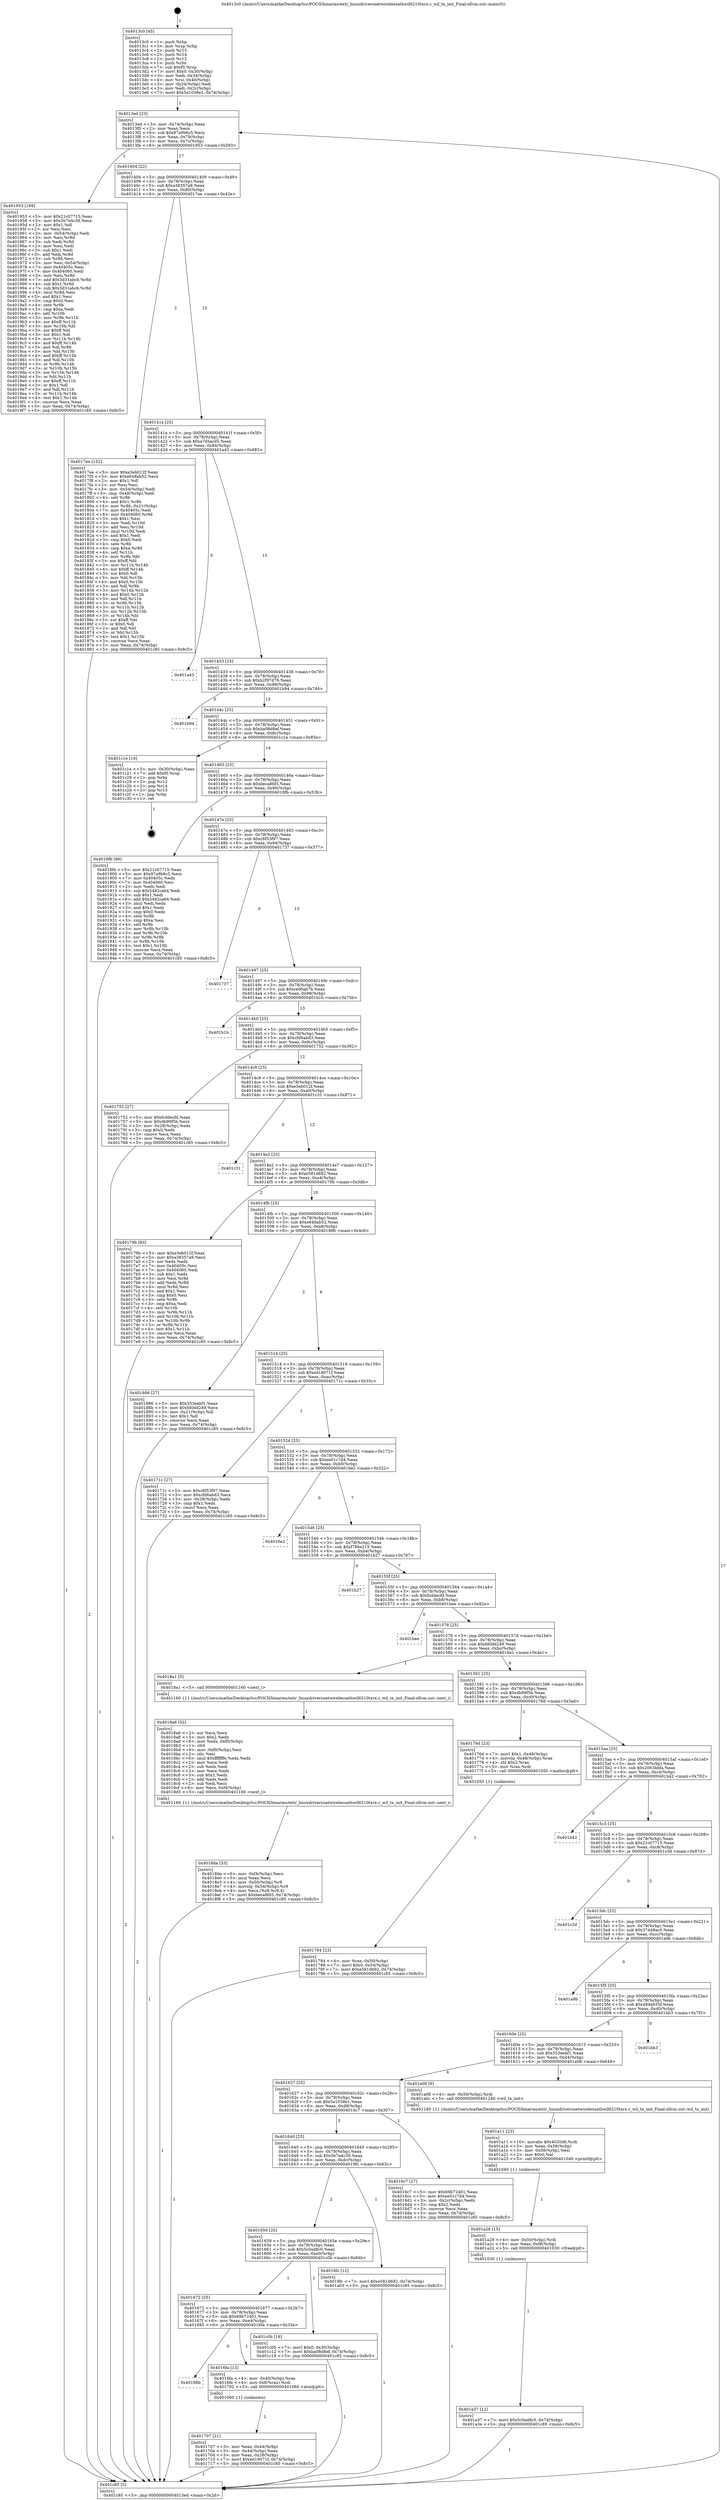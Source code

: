 digraph "0x4013c0" {
  label = "0x4013c0 (/mnt/c/Users/mathe/Desktop/tcc/POCII/binaries/extr_linuxdriversnetwirelessathwil6210txrx.c_wil_tx_init_Final-ollvm.out::main(0))"
  labelloc = "t"
  node[shape=record]

  Entry [label="",width=0.3,height=0.3,shape=circle,fillcolor=black,style=filled]
  "0x4013ed" [label="{
     0x4013ed [23]\l
     | [instrs]\l
     &nbsp;&nbsp;0x4013ed \<+3\>: mov -0x74(%rbp),%eax\l
     &nbsp;&nbsp;0x4013f0 \<+2\>: mov %eax,%ecx\l
     &nbsp;&nbsp;0x4013f2 \<+6\>: sub $0x97a9b6c5,%ecx\l
     &nbsp;&nbsp;0x4013f8 \<+3\>: mov %eax,-0x78(%rbp)\l
     &nbsp;&nbsp;0x4013fb \<+3\>: mov %ecx,-0x7c(%rbp)\l
     &nbsp;&nbsp;0x4013fe \<+6\>: je 0000000000401953 \<main+0x593\>\l
  }"]
  "0x401953" [label="{
     0x401953 [169]\l
     | [instrs]\l
     &nbsp;&nbsp;0x401953 \<+5\>: mov $0x21c07715,%eax\l
     &nbsp;&nbsp;0x401958 \<+5\>: mov $0x5b7e4c39,%ecx\l
     &nbsp;&nbsp;0x40195d \<+2\>: mov $0x1,%dl\l
     &nbsp;&nbsp;0x40195f \<+2\>: xor %esi,%esi\l
     &nbsp;&nbsp;0x401961 \<+3\>: mov -0x54(%rbp),%edi\l
     &nbsp;&nbsp;0x401964 \<+3\>: mov %esi,%r8d\l
     &nbsp;&nbsp;0x401967 \<+3\>: sub %edi,%r8d\l
     &nbsp;&nbsp;0x40196a \<+2\>: mov %esi,%edi\l
     &nbsp;&nbsp;0x40196c \<+3\>: sub $0x1,%edi\l
     &nbsp;&nbsp;0x40196f \<+3\>: add %edi,%r8d\l
     &nbsp;&nbsp;0x401972 \<+3\>: sub %r8d,%esi\l
     &nbsp;&nbsp;0x401975 \<+3\>: mov %esi,-0x54(%rbp)\l
     &nbsp;&nbsp;0x401978 \<+7\>: mov 0x40405c,%esi\l
     &nbsp;&nbsp;0x40197f \<+7\>: mov 0x404060,%edi\l
     &nbsp;&nbsp;0x401986 \<+3\>: mov %esi,%r8d\l
     &nbsp;&nbsp;0x401989 \<+7\>: add $0x3d31abcb,%r8d\l
     &nbsp;&nbsp;0x401990 \<+4\>: sub $0x1,%r8d\l
     &nbsp;&nbsp;0x401994 \<+7\>: sub $0x3d31abcb,%r8d\l
     &nbsp;&nbsp;0x40199b \<+4\>: imul %r8d,%esi\l
     &nbsp;&nbsp;0x40199f \<+3\>: and $0x1,%esi\l
     &nbsp;&nbsp;0x4019a2 \<+3\>: cmp $0x0,%esi\l
     &nbsp;&nbsp;0x4019a5 \<+4\>: sete %r9b\l
     &nbsp;&nbsp;0x4019a9 \<+3\>: cmp $0xa,%edi\l
     &nbsp;&nbsp;0x4019ac \<+4\>: setl %r10b\l
     &nbsp;&nbsp;0x4019b0 \<+3\>: mov %r9b,%r11b\l
     &nbsp;&nbsp;0x4019b3 \<+4\>: xor $0xff,%r11b\l
     &nbsp;&nbsp;0x4019b7 \<+3\>: mov %r10b,%bl\l
     &nbsp;&nbsp;0x4019ba \<+3\>: xor $0xff,%bl\l
     &nbsp;&nbsp;0x4019bd \<+3\>: xor $0x1,%dl\l
     &nbsp;&nbsp;0x4019c0 \<+3\>: mov %r11b,%r14b\l
     &nbsp;&nbsp;0x4019c3 \<+4\>: and $0xff,%r14b\l
     &nbsp;&nbsp;0x4019c7 \<+3\>: and %dl,%r9b\l
     &nbsp;&nbsp;0x4019ca \<+3\>: mov %bl,%r15b\l
     &nbsp;&nbsp;0x4019cd \<+4\>: and $0xff,%r15b\l
     &nbsp;&nbsp;0x4019d1 \<+3\>: and %dl,%r10b\l
     &nbsp;&nbsp;0x4019d4 \<+3\>: or %r9b,%r14b\l
     &nbsp;&nbsp;0x4019d7 \<+3\>: or %r10b,%r15b\l
     &nbsp;&nbsp;0x4019da \<+3\>: xor %r15b,%r14b\l
     &nbsp;&nbsp;0x4019dd \<+3\>: or %bl,%r11b\l
     &nbsp;&nbsp;0x4019e0 \<+4\>: xor $0xff,%r11b\l
     &nbsp;&nbsp;0x4019e4 \<+3\>: or $0x1,%dl\l
     &nbsp;&nbsp;0x4019e7 \<+3\>: and %dl,%r11b\l
     &nbsp;&nbsp;0x4019ea \<+3\>: or %r11b,%r14b\l
     &nbsp;&nbsp;0x4019ed \<+4\>: test $0x1,%r14b\l
     &nbsp;&nbsp;0x4019f1 \<+3\>: cmovne %ecx,%eax\l
     &nbsp;&nbsp;0x4019f4 \<+3\>: mov %eax,-0x74(%rbp)\l
     &nbsp;&nbsp;0x4019f7 \<+5\>: jmp 0000000000401c85 \<main+0x8c5\>\l
  }"]
  "0x401404" [label="{
     0x401404 [22]\l
     | [instrs]\l
     &nbsp;&nbsp;0x401404 \<+5\>: jmp 0000000000401409 \<main+0x49\>\l
     &nbsp;&nbsp;0x401409 \<+3\>: mov -0x78(%rbp),%eax\l
     &nbsp;&nbsp;0x40140c \<+5\>: sub $0xa38357a9,%eax\l
     &nbsp;&nbsp;0x401411 \<+3\>: mov %eax,-0x80(%rbp)\l
     &nbsp;&nbsp;0x401414 \<+6\>: je 00000000004017ee \<main+0x42e\>\l
  }"]
  Exit [label="",width=0.3,height=0.3,shape=circle,fillcolor=black,style=filled,peripheries=2]
  "0x4017ee" [label="{
     0x4017ee [152]\l
     | [instrs]\l
     &nbsp;&nbsp;0x4017ee \<+5\>: mov $0xe3eb012f,%eax\l
     &nbsp;&nbsp;0x4017f3 \<+5\>: mov $0xe648ab52,%ecx\l
     &nbsp;&nbsp;0x4017f8 \<+2\>: mov $0x1,%dl\l
     &nbsp;&nbsp;0x4017fa \<+2\>: xor %esi,%esi\l
     &nbsp;&nbsp;0x4017fc \<+3\>: mov -0x54(%rbp),%edi\l
     &nbsp;&nbsp;0x4017ff \<+3\>: cmp -0x48(%rbp),%edi\l
     &nbsp;&nbsp;0x401802 \<+4\>: setl %r8b\l
     &nbsp;&nbsp;0x401806 \<+4\>: and $0x1,%r8b\l
     &nbsp;&nbsp;0x40180a \<+4\>: mov %r8b,-0x21(%rbp)\l
     &nbsp;&nbsp;0x40180e \<+7\>: mov 0x40405c,%edi\l
     &nbsp;&nbsp;0x401815 \<+8\>: mov 0x404060,%r9d\l
     &nbsp;&nbsp;0x40181d \<+3\>: sub $0x1,%esi\l
     &nbsp;&nbsp;0x401820 \<+3\>: mov %edi,%r10d\l
     &nbsp;&nbsp;0x401823 \<+3\>: add %esi,%r10d\l
     &nbsp;&nbsp;0x401826 \<+4\>: imul %r10d,%edi\l
     &nbsp;&nbsp;0x40182a \<+3\>: and $0x1,%edi\l
     &nbsp;&nbsp;0x40182d \<+3\>: cmp $0x0,%edi\l
     &nbsp;&nbsp;0x401830 \<+4\>: sete %r8b\l
     &nbsp;&nbsp;0x401834 \<+4\>: cmp $0xa,%r9d\l
     &nbsp;&nbsp;0x401838 \<+4\>: setl %r11b\l
     &nbsp;&nbsp;0x40183c \<+3\>: mov %r8b,%bl\l
     &nbsp;&nbsp;0x40183f \<+3\>: xor $0xff,%bl\l
     &nbsp;&nbsp;0x401842 \<+3\>: mov %r11b,%r14b\l
     &nbsp;&nbsp;0x401845 \<+4\>: xor $0xff,%r14b\l
     &nbsp;&nbsp;0x401849 \<+3\>: xor $0x0,%dl\l
     &nbsp;&nbsp;0x40184c \<+3\>: mov %bl,%r15b\l
     &nbsp;&nbsp;0x40184f \<+4\>: and $0x0,%r15b\l
     &nbsp;&nbsp;0x401853 \<+3\>: and %dl,%r8b\l
     &nbsp;&nbsp;0x401856 \<+3\>: mov %r14b,%r12b\l
     &nbsp;&nbsp;0x401859 \<+4\>: and $0x0,%r12b\l
     &nbsp;&nbsp;0x40185d \<+3\>: and %dl,%r11b\l
     &nbsp;&nbsp;0x401860 \<+3\>: or %r8b,%r15b\l
     &nbsp;&nbsp;0x401863 \<+3\>: or %r11b,%r12b\l
     &nbsp;&nbsp;0x401866 \<+3\>: xor %r12b,%r15b\l
     &nbsp;&nbsp;0x401869 \<+3\>: or %r14b,%bl\l
     &nbsp;&nbsp;0x40186c \<+3\>: xor $0xff,%bl\l
     &nbsp;&nbsp;0x40186f \<+3\>: or $0x0,%dl\l
     &nbsp;&nbsp;0x401872 \<+2\>: and %dl,%bl\l
     &nbsp;&nbsp;0x401874 \<+3\>: or %bl,%r15b\l
     &nbsp;&nbsp;0x401877 \<+4\>: test $0x1,%r15b\l
     &nbsp;&nbsp;0x40187b \<+3\>: cmovne %ecx,%eax\l
     &nbsp;&nbsp;0x40187e \<+3\>: mov %eax,-0x74(%rbp)\l
     &nbsp;&nbsp;0x401881 \<+5\>: jmp 0000000000401c85 \<main+0x8c5\>\l
  }"]
  "0x40141a" [label="{
     0x40141a [25]\l
     | [instrs]\l
     &nbsp;&nbsp;0x40141a \<+5\>: jmp 000000000040141f \<main+0x5f\>\l
     &nbsp;&nbsp;0x40141f \<+3\>: mov -0x78(%rbp),%eax\l
     &nbsp;&nbsp;0x401422 \<+5\>: sub $0xa7d5acd5,%eax\l
     &nbsp;&nbsp;0x401427 \<+6\>: mov %eax,-0x84(%rbp)\l
     &nbsp;&nbsp;0x40142d \<+6\>: je 0000000000401a43 \<main+0x683\>\l
  }"]
  "0x401a37" [label="{
     0x401a37 [12]\l
     | [instrs]\l
     &nbsp;&nbsp;0x401a37 \<+7\>: movl $0x5c0ad8c0,-0x74(%rbp)\l
     &nbsp;&nbsp;0x401a3e \<+5\>: jmp 0000000000401c85 \<main+0x8c5\>\l
  }"]
  "0x401a43" [label="{
     0x401a43\l
  }", style=dashed]
  "0x401433" [label="{
     0x401433 [25]\l
     | [instrs]\l
     &nbsp;&nbsp;0x401433 \<+5\>: jmp 0000000000401438 \<main+0x78\>\l
     &nbsp;&nbsp;0x401438 \<+3\>: mov -0x78(%rbp),%eax\l
     &nbsp;&nbsp;0x40143b \<+5\>: sub $0xb2f97d76,%eax\l
     &nbsp;&nbsp;0x401440 \<+6\>: mov %eax,-0x88(%rbp)\l
     &nbsp;&nbsp;0x401446 \<+6\>: je 0000000000401b94 \<main+0x7d4\>\l
  }"]
  "0x401a28" [label="{
     0x401a28 [15]\l
     | [instrs]\l
     &nbsp;&nbsp;0x401a28 \<+4\>: mov -0x50(%rbp),%rdi\l
     &nbsp;&nbsp;0x401a2c \<+6\>: mov %eax,-0xf8(%rbp)\l
     &nbsp;&nbsp;0x401a32 \<+5\>: call 0000000000401030 \<free@plt\>\l
     | [calls]\l
     &nbsp;&nbsp;0x401030 \{1\} (unknown)\l
  }"]
  "0x401b94" [label="{
     0x401b94\l
  }", style=dashed]
  "0x40144c" [label="{
     0x40144c [25]\l
     | [instrs]\l
     &nbsp;&nbsp;0x40144c \<+5\>: jmp 0000000000401451 \<main+0x91\>\l
     &nbsp;&nbsp;0x401451 \<+3\>: mov -0x78(%rbp),%eax\l
     &nbsp;&nbsp;0x401454 \<+5\>: sub $0xba08d8ef,%eax\l
     &nbsp;&nbsp;0x401459 \<+6\>: mov %eax,-0x8c(%rbp)\l
     &nbsp;&nbsp;0x40145f \<+6\>: je 0000000000401c1e \<main+0x85e\>\l
  }"]
  "0x401a11" [label="{
     0x401a11 [23]\l
     | [instrs]\l
     &nbsp;&nbsp;0x401a11 \<+10\>: movabs $0x4020d6,%rdi\l
     &nbsp;&nbsp;0x401a1b \<+3\>: mov %eax,-0x58(%rbp)\l
     &nbsp;&nbsp;0x401a1e \<+3\>: mov -0x58(%rbp),%esi\l
     &nbsp;&nbsp;0x401a21 \<+2\>: mov $0x0,%al\l
     &nbsp;&nbsp;0x401a23 \<+5\>: call 0000000000401040 \<printf@plt\>\l
     | [calls]\l
     &nbsp;&nbsp;0x401040 \{1\} (unknown)\l
  }"]
  "0x401c1e" [label="{
     0x401c1e [19]\l
     | [instrs]\l
     &nbsp;&nbsp;0x401c1e \<+3\>: mov -0x30(%rbp),%eax\l
     &nbsp;&nbsp;0x401c21 \<+7\>: add $0xf0,%rsp\l
     &nbsp;&nbsp;0x401c28 \<+1\>: pop %rbx\l
     &nbsp;&nbsp;0x401c29 \<+2\>: pop %r12\l
     &nbsp;&nbsp;0x401c2b \<+2\>: pop %r14\l
     &nbsp;&nbsp;0x401c2d \<+2\>: pop %r15\l
     &nbsp;&nbsp;0x401c2f \<+1\>: pop %rbp\l
     &nbsp;&nbsp;0x401c30 \<+1\>: ret\l
  }"]
  "0x401465" [label="{
     0x401465 [25]\l
     | [instrs]\l
     &nbsp;&nbsp;0x401465 \<+5\>: jmp 000000000040146a \<main+0xaa\>\l
     &nbsp;&nbsp;0x40146a \<+3\>: mov -0x78(%rbp),%eax\l
     &nbsp;&nbsp;0x40146d \<+5\>: sub $0xbeca8fd5,%eax\l
     &nbsp;&nbsp;0x401472 \<+6\>: mov %eax,-0x90(%rbp)\l
     &nbsp;&nbsp;0x401478 \<+6\>: je 00000000004018fb \<main+0x53b\>\l
  }"]
  "0x4018da" [label="{
     0x4018da [33]\l
     | [instrs]\l
     &nbsp;&nbsp;0x4018da \<+6\>: mov -0xf4(%rbp),%ecx\l
     &nbsp;&nbsp;0x4018e0 \<+3\>: imul %eax,%ecx\l
     &nbsp;&nbsp;0x4018e3 \<+4\>: mov -0x50(%rbp),%r8\l
     &nbsp;&nbsp;0x4018e7 \<+4\>: movslq -0x54(%rbp),%r9\l
     &nbsp;&nbsp;0x4018eb \<+4\>: mov %ecx,(%r8,%r9,4)\l
     &nbsp;&nbsp;0x4018ef \<+7\>: movl $0xbeca8fd5,-0x74(%rbp)\l
     &nbsp;&nbsp;0x4018f6 \<+5\>: jmp 0000000000401c85 \<main+0x8c5\>\l
  }"]
  "0x4018fb" [label="{
     0x4018fb [88]\l
     | [instrs]\l
     &nbsp;&nbsp;0x4018fb \<+5\>: mov $0x21c07715,%eax\l
     &nbsp;&nbsp;0x401900 \<+5\>: mov $0x97a9b6c5,%ecx\l
     &nbsp;&nbsp;0x401905 \<+7\>: mov 0x40405c,%edx\l
     &nbsp;&nbsp;0x40190c \<+7\>: mov 0x404060,%esi\l
     &nbsp;&nbsp;0x401913 \<+2\>: mov %edx,%edi\l
     &nbsp;&nbsp;0x401915 \<+6\>: sub $0x5482ca64,%edi\l
     &nbsp;&nbsp;0x40191b \<+3\>: sub $0x1,%edi\l
     &nbsp;&nbsp;0x40191e \<+6\>: add $0x5482ca64,%edi\l
     &nbsp;&nbsp;0x401924 \<+3\>: imul %edi,%edx\l
     &nbsp;&nbsp;0x401927 \<+3\>: and $0x1,%edx\l
     &nbsp;&nbsp;0x40192a \<+3\>: cmp $0x0,%edx\l
     &nbsp;&nbsp;0x40192d \<+4\>: sete %r8b\l
     &nbsp;&nbsp;0x401931 \<+3\>: cmp $0xa,%esi\l
     &nbsp;&nbsp;0x401934 \<+4\>: setl %r9b\l
     &nbsp;&nbsp;0x401938 \<+3\>: mov %r8b,%r10b\l
     &nbsp;&nbsp;0x40193b \<+3\>: and %r9b,%r10b\l
     &nbsp;&nbsp;0x40193e \<+3\>: xor %r9b,%r8b\l
     &nbsp;&nbsp;0x401941 \<+3\>: or %r8b,%r10b\l
     &nbsp;&nbsp;0x401944 \<+4\>: test $0x1,%r10b\l
     &nbsp;&nbsp;0x401948 \<+3\>: cmovne %ecx,%eax\l
     &nbsp;&nbsp;0x40194b \<+3\>: mov %eax,-0x74(%rbp)\l
     &nbsp;&nbsp;0x40194e \<+5\>: jmp 0000000000401c85 \<main+0x8c5\>\l
  }"]
  "0x40147e" [label="{
     0x40147e [25]\l
     | [instrs]\l
     &nbsp;&nbsp;0x40147e \<+5\>: jmp 0000000000401483 \<main+0xc3\>\l
     &nbsp;&nbsp;0x401483 \<+3\>: mov -0x78(%rbp),%eax\l
     &nbsp;&nbsp;0x401486 \<+5\>: sub $0xc6f53f97,%eax\l
     &nbsp;&nbsp;0x40148b \<+6\>: mov %eax,-0x94(%rbp)\l
     &nbsp;&nbsp;0x401491 \<+6\>: je 0000000000401737 \<main+0x377\>\l
  }"]
  "0x4018a6" [label="{
     0x4018a6 [52]\l
     | [instrs]\l
     &nbsp;&nbsp;0x4018a6 \<+2\>: xor %ecx,%ecx\l
     &nbsp;&nbsp;0x4018a8 \<+5\>: mov $0x2,%edx\l
     &nbsp;&nbsp;0x4018ad \<+6\>: mov %edx,-0xf0(%rbp)\l
     &nbsp;&nbsp;0x4018b3 \<+1\>: cltd\l
     &nbsp;&nbsp;0x4018b4 \<+6\>: mov -0xf0(%rbp),%esi\l
     &nbsp;&nbsp;0x4018ba \<+2\>: idiv %esi\l
     &nbsp;&nbsp;0x4018bc \<+6\>: imul $0xfffffffe,%edx,%edx\l
     &nbsp;&nbsp;0x4018c2 \<+2\>: mov %ecx,%edi\l
     &nbsp;&nbsp;0x4018c4 \<+2\>: sub %edx,%edi\l
     &nbsp;&nbsp;0x4018c6 \<+2\>: mov %ecx,%edx\l
     &nbsp;&nbsp;0x4018c8 \<+3\>: sub $0x1,%edx\l
     &nbsp;&nbsp;0x4018cb \<+2\>: add %edx,%edi\l
     &nbsp;&nbsp;0x4018cd \<+2\>: sub %edi,%ecx\l
     &nbsp;&nbsp;0x4018cf \<+6\>: mov %ecx,-0xf4(%rbp)\l
     &nbsp;&nbsp;0x4018d5 \<+5\>: call 0000000000401160 \<next_i\>\l
     | [calls]\l
     &nbsp;&nbsp;0x401160 \{1\} (/mnt/c/Users/mathe/Desktop/tcc/POCII/binaries/extr_linuxdriversnetwirelessathwil6210txrx.c_wil_tx_init_Final-ollvm.out::next_i)\l
  }"]
  "0x401737" [label="{
     0x401737\l
  }", style=dashed]
  "0x401497" [label="{
     0x401497 [25]\l
     | [instrs]\l
     &nbsp;&nbsp;0x401497 \<+5\>: jmp 000000000040149c \<main+0xdc\>\l
     &nbsp;&nbsp;0x40149c \<+3\>: mov -0x78(%rbp),%eax\l
     &nbsp;&nbsp;0x40149f \<+5\>: sub $0xce06ab7b,%eax\l
     &nbsp;&nbsp;0x4014a4 \<+6\>: mov %eax,-0x98(%rbp)\l
     &nbsp;&nbsp;0x4014aa \<+6\>: je 0000000000401b1b \<main+0x75b\>\l
  }"]
  "0x401784" [label="{
     0x401784 [23]\l
     | [instrs]\l
     &nbsp;&nbsp;0x401784 \<+4\>: mov %rax,-0x50(%rbp)\l
     &nbsp;&nbsp;0x401788 \<+7\>: movl $0x0,-0x54(%rbp)\l
     &nbsp;&nbsp;0x40178f \<+7\>: movl $0xe581d692,-0x74(%rbp)\l
     &nbsp;&nbsp;0x401796 \<+5\>: jmp 0000000000401c85 \<main+0x8c5\>\l
  }"]
  "0x401b1b" [label="{
     0x401b1b\l
  }", style=dashed]
  "0x4014b0" [label="{
     0x4014b0 [25]\l
     | [instrs]\l
     &nbsp;&nbsp;0x4014b0 \<+5\>: jmp 00000000004014b5 \<main+0xf5\>\l
     &nbsp;&nbsp;0x4014b5 \<+3\>: mov -0x78(%rbp),%eax\l
     &nbsp;&nbsp;0x4014b8 \<+5\>: sub $0xcfd6abd3,%eax\l
     &nbsp;&nbsp;0x4014bd \<+6\>: mov %eax,-0x9c(%rbp)\l
     &nbsp;&nbsp;0x4014c3 \<+6\>: je 0000000000401752 \<main+0x392\>\l
  }"]
  "0x401707" [label="{
     0x401707 [21]\l
     | [instrs]\l
     &nbsp;&nbsp;0x401707 \<+3\>: mov %eax,-0x44(%rbp)\l
     &nbsp;&nbsp;0x40170a \<+3\>: mov -0x44(%rbp),%eax\l
     &nbsp;&nbsp;0x40170d \<+3\>: mov %eax,-0x28(%rbp)\l
     &nbsp;&nbsp;0x401710 \<+7\>: movl $0xed18071f,-0x74(%rbp)\l
     &nbsp;&nbsp;0x401717 \<+5\>: jmp 0000000000401c85 \<main+0x8c5\>\l
  }"]
  "0x401752" [label="{
     0x401752 [27]\l
     | [instrs]\l
     &nbsp;&nbsp;0x401752 \<+5\>: mov $0xfcddecfd,%eax\l
     &nbsp;&nbsp;0x401757 \<+5\>: mov $0xdb99f5b,%ecx\l
     &nbsp;&nbsp;0x40175c \<+3\>: mov -0x28(%rbp),%edx\l
     &nbsp;&nbsp;0x40175f \<+3\>: cmp $0x0,%edx\l
     &nbsp;&nbsp;0x401762 \<+3\>: cmove %ecx,%eax\l
     &nbsp;&nbsp;0x401765 \<+3\>: mov %eax,-0x74(%rbp)\l
     &nbsp;&nbsp;0x401768 \<+5\>: jmp 0000000000401c85 \<main+0x8c5\>\l
  }"]
  "0x4014c9" [label="{
     0x4014c9 [25]\l
     | [instrs]\l
     &nbsp;&nbsp;0x4014c9 \<+5\>: jmp 00000000004014ce \<main+0x10e\>\l
     &nbsp;&nbsp;0x4014ce \<+3\>: mov -0x78(%rbp),%eax\l
     &nbsp;&nbsp;0x4014d1 \<+5\>: sub $0xe3eb012f,%eax\l
     &nbsp;&nbsp;0x4014d6 \<+6\>: mov %eax,-0xa0(%rbp)\l
     &nbsp;&nbsp;0x4014dc \<+6\>: je 0000000000401c31 \<main+0x871\>\l
  }"]
  "0x40168b" [label="{
     0x40168b\l
  }", style=dashed]
  "0x401c31" [label="{
     0x401c31\l
  }", style=dashed]
  "0x4014e2" [label="{
     0x4014e2 [25]\l
     | [instrs]\l
     &nbsp;&nbsp;0x4014e2 \<+5\>: jmp 00000000004014e7 \<main+0x127\>\l
     &nbsp;&nbsp;0x4014e7 \<+3\>: mov -0x78(%rbp),%eax\l
     &nbsp;&nbsp;0x4014ea \<+5\>: sub $0xe581d692,%eax\l
     &nbsp;&nbsp;0x4014ef \<+6\>: mov %eax,-0xa4(%rbp)\l
     &nbsp;&nbsp;0x4014f5 \<+6\>: je 000000000040179b \<main+0x3db\>\l
  }"]
  "0x4016fa" [label="{
     0x4016fa [13]\l
     | [instrs]\l
     &nbsp;&nbsp;0x4016fa \<+4\>: mov -0x40(%rbp),%rax\l
     &nbsp;&nbsp;0x4016fe \<+4\>: mov 0x8(%rax),%rdi\l
     &nbsp;&nbsp;0x401702 \<+5\>: call 0000000000401060 \<atoi@plt\>\l
     | [calls]\l
     &nbsp;&nbsp;0x401060 \{1\} (unknown)\l
  }"]
  "0x40179b" [label="{
     0x40179b [83]\l
     | [instrs]\l
     &nbsp;&nbsp;0x40179b \<+5\>: mov $0xe3eb012f,%eax\l
     &nbsp;&nbsp;0x4017a0 \<+5\>: mov $0xa38357a9,%ecx\l
     &nbsp;&nbsp;0x4017a5 \<+2\>: xor %edx,%edx\l
     &nbsp;&nbsp;0x4017a7 \<+7\>: mov 0x40405c,%esi\l
     &nbsp;&nbsp;0x4017ae \<+7\>: mov 0x404060,%edi\l
     &nbsp;&nbsp;0x4017b5 \<+3\>: sub $0x1,%edx\l
     &nbsp;&nbsp;0x4017b8 \<+3\>: mov %esi,%r8d\l
     &nbsp;&nbsp;0x4017bb \<+3\>: add %edx,%r8d\l
     &nbsp;&nbsp;0x4017be \<+4\>: imul %r8d,%esi\l
     &nbsp;&nbsp;0x4017c2 \<+3\>: and $0x1,%esi\l
     &nbsp;&nbsp;0x4017c5 \<+3\>: cmp $0x0,%esi\l
     &nbsp;&nbsp;0x4017c8 \<+4\>: sete %r9b\l
     &nbsp;&nbsp;0x4017cc \<+3\>: cmp $0xa,%edi\l
     &nbsp;&nbsp;0x4017cf \<+4\>: setl %r10b\l
     &nbsp;&nbsp;0x4017d3 \<+3\>: mov %r9b,%r11b\l
     &nbsp;&nbsp;0x4017d6 \<+3\>: and %r10b,%r11b\l
     &nbsp;&nbsp;0x4017d9 \<+3\>: xor %r10b,%r9b\l
     &nbsp;&nbsp;0x4017dc \<+3\>: or %r9b,%r11b\l
     &nbsp;&nbsp;0x4017df \<+4\>: test $0x1,%r11b\l
     &nbsp;&nbsp;0x4017e3 \<+3\>: cmovne %ecx,%eax\l
     &nbsp;&nbsp;0x4017e6 \<+3\>: mov %eax,-0x74(%rbp)\l
     &nbsp;&nbsp;0x4017e9 \<+5\>: jmp 0000000000401c85 \<main+0x8c5\>\l
  }"]
  "0x4014fb" [label="{
     0x4014fb [25]\l
     | [instrs]\l
     &nbsp;&nbsp;0x4014fb \<+5\>: jmp 0000000000401500 \<main+0x140\>\l
     &nbsp;&nbsp;0x401500 \<+3\>: mov -0x78(%rbp),%eax\l
     &nbsp;&nbsp;0x401503 \<+5\>: sub $0xe648ab52,%eax\l
     &nbsp;&nbsp;0x401508 \<+6\>: mov %eax,-0xa8(%rbp)\l
     &nbsp;&nbsp;0x40150e \<+6\>: je 0000000000401886 \<main+0x4c6\>\l
  }"]
  "0x401672" [label="{
     0x401672 [25]\l
     | [instrs]\l
     &nbsp;&nbsp;0x401672 \<+5\>: jmp 0000000000401677 \<main+0x2b7\>\l
     &nbsp;&nbsp;0x401677 \<+3\>: mov -0x78(%rbp),%eax\l
     &nbsp;&nbsp;0x40167a \<+5\>: sub $0x69b72401,%eax\l
     &nbsp;&nbsp;0x40167f \<+6\>: mov %eax,-0xe4(%rbp)\l
     &nbsp;&nbsp;0x401685 \<+6\>: je 00000000004016fa \<main+0x33a\>\l
  }"]
  "0x401886" [label="{
     0x401886 [27]\l
     | [instrs]\l
     &nbsp;&nbsp;0x401886 \<+5\>: mov $0x553eebf1,%eax\l
     &nbsp;&nbsp;0x40188b \<+5\>: mov $0xfd0dd249,%ecx\l
     &nbsp;&nbsp;0x401890 \<+3\>: mov -0x21(%rbp),%dl\l
     &nbsp;&nbsp;0x401893 \<+3\>: test $0x1,%dl\l
     &nbsp;&nbsp;0x401896 \<+3\>: cmovne %ecx,%eax\l
     &nbsp;&nbsp;0x401899 \<+3\>: mov %eax,-0x74(%rbp)\l
     &nbsp;&nbsp;0x40189c \<+5\>: jmp 0000000000401c85 \<main+0x8c5\>\l
  }"]
  "0x401514" [label="{
     0x401514 [25]\l
     | [instrs]\l
     &nbsp;&nbsp;0x401514 \<+5\>: jmp 0000000000401519 \<main+0x159\>\l
     &nbsp;&nbsp;0x401519 \<+3\>: mov -0x78(%rbp),%eax\l
     &nbsp;&nbsp;0x40151c \<+5\>: sub $0xed18071f,%eax\l
     &nbsp;&nbsp;0x401521 \<+6\>: mov %eax,-0xac(%rbp)\l
     &nbsp;&nbsp;0x401527 \<+6\>: je 000000000040171c \<main+0x35c\>\l
  }"]
  "0x401c0b" [label="{
     0x401c0b [19]\l
     | [instrs]\l
     &nbsp;&nbsp;0x401c0b \<+7\>: movl $0x0,-0x30(%rbp)\l
     &nbsp;&nbsp;0x401c12 \<+7\>: movl $0xba08d8ef,-0x74(%rbp)\l
     &nbsp;&nbsp;0x401c19 \<+5\>: jmp 0000000000401c85 \<main+0x8c5\>\l
  }"]
  "0x40171c" [label="{
     0x40171c [27]\l
     | [instrs]\l
     &nbsp;&nbsp;0x40171c \<+5\>: mov $0xc6f53f97,%eax\l
     &nbsp;&nbsp;0x401721 \<+5\>: mov $0xcfd6abd3,%ecx\l
     &nbsp;&nbsp;0x401726 \<+3\>: mov -0x28(%rbp),%edx\l
     &nbsp;&nbsp;0x401729 \<+3\>: cmp $0x1,%edx\l
     &nbsp;&nbsp;0x40172c \<+3\>: cmovl %ecx,%eax\l
     &nbsp;&nbsp;0x40172f \<+3\>: mov %eax,-0x74(%rbp)\l
     &nbsp;&nbsp;0x401732 \<+5\>: jmp 0000000000401c85 \<main+0x8c5\>\l
  }"]
  "0x40152d" [label="{
     0x40152d [25]\l
     | [instrs]\l
     &nbsp;&nbsp;0x40152d \<+5\>: jmp 0000000000401532 \<main+0x172\>\l
     &nbsp;&nbsp;0x401532 \<+3\>: mov -0x78(%rbp),%eax\l
     &nbsp;&nbsp;0x401535 \<+5\>: sub $0xee01c7d4,%eax\l
     &nbsp;&nbsp;0x40153a \<+6\>: mov %eax,-0xb0(%rbp)\l
     &nbsp;&nbsp;0x401540 \<+6\>: je 00000000004016e2 \<main+0x322\>\l
  }"]
  "0x401659" [label="{
     0x401659 [25]\l
     | [instrs]\l
     &nbsp;&nbsp;0x401659 \<+5\>: jmp 000000000040165e \<main+0x29e\>\l
     &nbsp;&nbsp;0x40165e \<+3\>: mov -0x78(%rbp),%eax\l
     &nbsp;&nbsp;0x401661 \<+5\>: sub $0x5c0ad8c0,%eax\l
     &nbsp;&nbsp;0x401666 \<+6\>: mov %eax,-0xe0(%rbp)\l
     &nbsp;&nbsp;0x40166c \<+6\>: je 0000000000401c0b \<main+0x84b\>\l
  }"]
  "0x4016e2" [label="{
     0x4016e2\l
  }", style=dashed]
  "0x401546" [label="{
     0x401546 [25]\l
     | [instrs]\l
     &nbsp;&nbsp;0x401546 \<+5\>: jmp 000000000040154b \<main+0x18b\>\l
     &nbsp;&nbsp;0x40154b \<+3\>: mov -0x78(%rbp),%eax\l
     &nbsp;&nbsp;0x40154e \<+5\>: sub $0xf786e215,%eax\l
     &nbsp;&nbsp;0x401553 \<+6\>: mov %eax,-0xb4(%rbp)\l
     &nbsp;&nbsp;0x401559 \<+6\>: je 0000000000401b27 \<main+0x767\>\l
  }"]
  "0x4019fc" [label="{
     0x4019fc [12]\l
     | [instrs]\l
     &nbsp;&nbsp;0x4019fc \<+7\>: movl $0xe581d692,-0x74(%rbp)\l
     &nbsp;&nbsp;0x401a03 \<+5\>: jmp 0000000000401c85 \<main+0x8c5\>\l
  }"]
  "0x401b27" [label="{
     0x401b27\l
  }", style=dashed]
  "0x40155f" [label="{
     0x40155f [25]\l
     | [instrs]\l
     &nbsp;&nbsp;0x40155f \<+5\>: jmp 0000000000401564 \<main+0x1a4\>\l
     &nbsp;&nbsp;0x401564 \<+3\>: mov -0x78(%rbp),%eax\l
     &nbsp;&nbsp;0x401567 \<+5\>: sub $0xfcddecfd,%eax\l
     &nbsp;&nbsp;0x40156c \<+6\>: mov %eax,-0xb8(%rbp)\l
     &nbsp;&nbsp;0x401572 \<+6\>: je 0000000000401bee \<main+0x82e\>\l
  }"]
  "0x4013c0" [label="{
     0x4013c0 [45]\l
     | [instrs]\l
     &nbsp;&nbsp;0x4013c0 \<+1\>: push %rbp\l
     &nbsp;&nbsp;0x4013c1 \<+3\>: mov %rsp,%rbp\l
     &nbsp;&nbsp;0x4013c4 \<+2\>: push %r15\l
     &nbsp;&nbsp;0x4013c6 \<+2\>: push %r14\l
     &nbsp;&nbsp;0x4013c8 \<+2\>: push %r12\l
     &nbsp;&nbsp;0x4013ca \<+1\>: push %rbx\l
     &nbsp;&nbsp;0x4013cb \<+7\>: sub $0xf0,%rsp\l
     &nbsp;&nbsp;0x4013d2 \<+7\>: movl $0x0,-0x30(%rbp)\l
     &nbsp;&nbsp;0x4013d9 \<+3\>: mov %edi,-0x34(%rbp)\l
     &nbsp;&nbsp;0x4013dc \<+4\>: mov %rsi,-0x40(%rbp)\l
     &nbsp;&nbsp;0x4013e0 \<+3\>: mov -0x34(%rbp),%edi\l
     &nbsp;&nbsp;0x4013e3 \<+3\>: mov %edi,-0x2c(%rbp)\l
     &nbsp;&nbsp;0x4013e6 \<+7\>: movl $0x5a1038e1,-0x74(%rbp)\l
  }"]
  "0x401bee" [label="{
     0x401bee\l
  }", style=dashed]
  "0x401578" [label="{
     0x401578 [25]\l
     | [instrs]\l
     &nbsp;&nbsp;0x401578 \<+5\>: jmp 000000000040157d \<main+0x1bd\>\l
     &nbsp;&nbsp;0x40157d \<+3\>: mov -0x78(%rbp),%eax\l
     &nbsp;&nbsp;0x401580 \<+5\>: sub $0xfd0dd249,%eax\l
     &nbsp;&nbsp;0x401585 \<+6\>: mov %eax,-0xbc(%rbp)\l
     &nbsp;&nbsp;0x40158b \<+6\>: je 00000000004018a1 \<main+0x4e1\>\l
  }"]
  "0x401c85" [label="{
     0x401c85 [5]\l
     | [instrs]\l
     &nbsp;&nbsp;0x401c85 \<+5\>: jmp 00000000004013ed \<main+0x2d\>\l
  }"]
  "0x4018a1" [label="{
     0x4018a1 [5]\l
     | [instrs]\l
     &nbsp;&nbsp;0x4018a1 \<+5\>: call 0000000000401160 \<next_i\>\l
     | [calls]\l
     &nbsp;&nbsp;0x401160 \{1\} (/mnt/c/Users/mathe/Desktop/tcc/POCII/binaries/extr_linuxdriversnetwirelessathwil6210txrx.c_wil_tx_init_Final-ollvm.out::next_i)\l
  }"]
  "0x401591" [label="{
     0x401591 [25]\l
     | [instrs]\l
     &nbsp;&nbsp;0x401591 \<+5\>: jmp 0000000000401596 \<main+0x1d6\>\l
     &nbsp;&nbsp;0x401596 \<+3\>: mov -0x78(%rbp),%eax\l
     &nbsp;&nbsp;0x401599 \<+5\>: sub $0xdb99f5b,%eax\l
     &nbsp;&nbsp;0x40159e \<+6\>: mov %eax,-0xc0(%rbp)\l
     &nbsp;&nbsp;0x4015a4 \<+6\>: je 000000000040176d \<main+0x3ad\>\l
  }"]
  "0x401640" [label="{
     0x401640 [25]\l
     | [instrs]\l
     &nbsp;&nbsp;0x401640 \<+5\>: jmp 0000000000401645 \<main+0x285\>\l
     &nbsp;&nbsp;0x401645 \<+3\>: mov -0x78(%rbp),%eax\l
     &nbsp;&nbsp;0x401648 \<+5\>: sub $0x5b7e4c39,%eax\l
     &nbsp;&nbsp;0x40164d \<+6\>: mov %eax,-0xdc(%rbp)\l
     &nbsp;&nbsp;0x401653 \<+6\>: je 00000000004019fc \<main+0x63c\>\l
  }"]
  "0x40176d" [label="{
     0x40176d [23]\l
     | [instrs]\l
     &nbsp;&nbsp;0x40176d \<+7\>: movl $0x1,-0x48(%rbp)\l
     &nbsp;&nbsp;0x401774 \<+4\>: movslq -0x48(%rbp),%rax\l
     &nbsp;&nbsp;0x401778 \<+4\>: shl $0x2,%rax\l
     &nbsp;&nbsp;0x40177c \<+3\>: mov %rax,%rdi\l
     &nbsp;&nbsp;0x40177f \<+5\>: call 0000000000401050 \<malloc@plt\>\l
     | [calls]\l
     &nbsp;&nbsp;0x401050 \{1\} (unknown)\l
  }"]
  "0x4015aa" [label="{
     0x4015aa [25]\l
     | [instrs]\l
     &nbsp;&nbsp;0x4015aa \<+5\>: jmp 00000000004015af \<main+0x1ef\>\l
     &nbsp;&nbsp;0x4015af \<+3\>: mov -0x78(%rbp),%eax\l
     &nbsp;&nbsp;0x4015b2 \<+5\>: sub $0x2063bbfa,%eax\l
     &nbsp;&nbsp;0x4015b7 \<+6\>: mov %eax,-0xc4(%rbp)\l
     &nbsp;&nbsp;0x4015bd \<+6\>: je 0000000000401b42 \<main+0x782\>\l
  }"]
  "0x4016c7" [label="{
     0x4016c7 [27]\l
     | [instrs]\l
     &nbsp;&nbsp;0x4016c7 \<+5\>: mov $0x69b72401,%eax\l
     &nbsp;&nbsp;0x4016cc \<+5\>: mov $0xee01c7d4,%ecx\l
     &nbsp;&nbsp;0x4016d1 \<+3\>: mov -0x2c(%rbp),%edx\l
     &nbsp;&nbsp;0x4016d4 \<+3\>: cmp $0x2,%edx\l
     &nbsp;&nbsp;0x4016d7 \<+3\>: cmovne %ecx,%eax\l
     &nbsp;&nbsp;0x4016da \<+3\>: mov %eax,-0x74(%rbp)\l
     &nbsp;&nbsp;0x4016dd \<+5\>: jmp 0000000000401c85 \<main+0x8c5\>\l
  }"]
  "0x401b42" [label="{
     0x401b42\l
  }", style=dashed]
  "0x4015c3" [label="{
     0x4015c3 [25]\l
     | [instrs]\l
     &nbsp;&nbsp;0x4015c3 \<+5\>: jmp 00000000004015c8 \<main+0x208\>\l
     &nbsp;&nbsp;0x4015c8 \<+3\>: mov -0x78(%rbp),%eax\l
     &nbsp;&nbsp;0x4015cb \<+5\>: sub $0x21c07715,%eax\l
     &nbsp;&nbsp;0x4015d0 \<+6\>: mov %eax,-0xc8(%rbp)\l
     &nbsp;&nbsp;0x4015d6 \<+6\>: je 0000000000401c3d \<main+0x87d\>\l
  }"]
  "0x401627" [label="{
     0x401627 [25]\l
     | [instrs]\l
     &nbsp;&nbsp;0x401627 \<+5\>: jmp 000000000040162c \<main+0x26c\>\l
     &nbsp;&nbsp;0x40162c \<+3\>: mov -0x78(%rbp),%eax\l
     &nbsp;&nbsp;0x40162f \<+5\>: sub $0x5a1038e1,%eax\l
     &nbsp;&nbsp;0x401634 \<+6\>: mov %eax,-0xd8(%rbp)\l
     &nbsp;&nbsp;0x40163a \<+6\>: je 00000000004016c7 \<main+0x307\>\l
  }"]
  "0x401c3d" [label="{
     0x401c3d\l
  }", style=dashed]
  "0x4015dc" [label="{
     0x4015dc [25]\l
     | [instrs]\l
     &nbsp;&nbsp;0x4015dc \<+5\>: jmp 00000000004015e1 \<main+0x221\>\l
     &nbsp;&nbsp;0x4015e1 \<+3\>: mov -0x78(%rbp),%eax\l
     &nbsp;&nbsp;0x4015e4 \<+5\>: sub $0x37448ac0,%eax\l
     &nbsp;&nbsp;0x4015e9 \<+6\>: mov %eax,-0xcc(%rbp)\l
     &nbsp;&nbsp;0x4015ef \<+6\>: je 0000000000401a9b \<main+0x6db\>\l
  }"]
  "0x401a08" [label="{
     0x401a08 [9]\l
     | [instrs]\l
     &nbsp;&nbsp;0x401a08 \<+4\>: mov -0x50(%rbp),%rdi\l
     &nbsp;&nbsp;0x401a0c \<+5\>: call 0000000000401240 \<wil_tx_init\>\l
     | [calls]\l
     &nbsp;&nbsp;0x401240 \{1\} (/mnt/c/Users/mathe/Desktop/tcc/POCII/binaries/extr_linuxdriversnetwirelessathwil6210txrx.c_wil_tx_init_Final-ollvm.out::wil_tx_init)\l
  }"]
  "0x401a9b" [label="{
     0x401a9b\l
  }", style=dashed]
  "0x4015f5" [label="{
     0x4015f5 [25]\l
     | [instrs]\l
     &nbsp;&nbsp;0x4015f5 \<+5\>: jmp 00000000004015fa \<main+0x23a\>\l
     &nbsp;&nbsp;0x4015fa \<+3\>: mov -0x78(%rbp),%eax\l
     &nbsp;&nbsp;0x4015fd \<+5\>: sub $0x484a933f,%eax\l
     &nbsp;&nbsp;0x401602 \<+6\>: mov %eax,-0xd0(%rbp)\l
     &nbsp;&nbsp;0x401608 \<+6\>: je 0000000000401bb3 \<main+0x7f3\>\l
  }"]
  "0x40160e" [label="{
     0x40160e [25]\l
     | [instrs]\l
     &nbsp;&nbsp;0x40160e \<+5\>: jmp 0000000000401613 \<main+0x253\>\l
     &nbsp;&nbsp;0x401613 \<+3\>: mov -0x78(%rbp),%eax\l
     &nbsp;&nbsp;0x401616 \<+5\>: sub $0x553eebf1,%eax\l
     &nbsp;&nbsp;0x40161b \<+6\>: mov %eax,-0xd4(%rbp)\l
     &nbsp;&nbsp;0x401621 \<+6\>: je 0000000000401a08 \<main+0x648\>\l
  }"]
  "0x401bb3" [label="{
     0x401bb3\l
  }", style=dashed]
  Entry -> "0x4013c0" [label=" 1"]
  "0x4013ed" -> "0x401953" [label=" 1"]
  "0x4013ed" -> "0x401404" [label=" 17"]
  "0x401c1e" -> Exit [label=" 1"]
  "0x401404" -> "0x4017ee" [label=" 2"]
  "0x401404" -> "0x40141a" [label=" 15"]
  "0x401c0b" -> "0x401c85" [label=" 1"]
  "0x40141a" -> "0x401a43" [label=" 0"]
  "0x40141a" -> "0x401433" [label=" 15"]
  "0x401a37" -> "0x401c85" [label=" 1"]
  "0x401433" -> "0x401b94" [label=" 0"]
  "0x401433" -> "0x40144c" [label=" 15"]
  "0x401a28" -> "0x401a37" [label=" 1"]
  "0x40144c" -> "0x401c1e" [label=" 1"]
  "0x40144c" -> "0x401465" [label=" 14"]
  "0x401a11" -> "0x401a28" [label=" 1"]
  "0x401465" -> "0x4018fb" [label=" 1"]
  "0x401465" -> "0x40147e" [label=" 13"]
  "0x401a08" -> "0x401a11" [label=" 1"]
  "0x40147e" -> "0x401737" [label=" 0"]
  "0x40147e" -> "0x401497" [label=" 13"]
  "0x4019fc" -> "0x401c85" [label=" 1"]
  "0x401497" -> "0x401b1b" [label=" 0"]
  "0x401497" -> "0x4014b0" [label=" 13"]
  "0x401953" -> "0x401c85" [label=" 1"]
  "0x4014b0" -> "0x401752" [label=" 1"]
  "0x4014b0" -> "0x4014c9" [label=" 12"]
  "0x4018fb" -> "0x401c85" [label=" 1"]
  "0x4014c9" -> "0x401c31" [label=" 0"]
  "0x4014c9" -> "0x4014e2" [label=" 12"]
  "0x4018da" -> "0x401c85" [label=" 1"]
  "0x4014e2" -> "0x40179b" [label=" 2"]
  "0x4014e2" -> "0x4014fb" [label=" 10"]
  "0x4018a6" -> "0x4018da" [label=" 1"]
  "0x4014fb" -> "0x401886" [label=" 2"]
  "0x4014fb" -> "0x401514" [label=" 8"]
  "0x401886" -> "0x401c85" [label=" 2"]
  "0x401514" -> "0x40171c" [label=" 1"]
  "0x401514" -> "0x40152d" [label=" 7"]
  "0x4017ee" -> "0x401c85" [label=" 2"]
  "0x40152d" -> "0x4016e2" [label=" 0"]
  "0x40152d" -> "0x401546" [label=" 7"]
  "0x401784" -> "0x401c85" [label=" 1"]
  "0x401546" -> "0x401b27" [label=" 0"]
  "0x401546" -> "0x40155f" [label=" 7"]
  "0x40176d" -> "0x401784" [label=" 1"]
  "0x40155f" -> "0x401bee" [label=" 0"]
  "0x40155f" -> "0x401578" [label=" 7"]
  "0x40171c" -> "0x401c85" [label=" 1"]
  "0x401578" -> "0x4018a1" [label=" 1"]
  "0x401578" -> "0x401591" [label=" 6"]
  "0x401707" -> "0x401c85" [label=" 1"]
  "0x401591" -> "0x40176d" [label=" 1"]
  "0x401591" -> "0x4015aa" [label=" 5"]
  "0x4016fa" -> "0x401707" [label=" 1"]
  "0x4015aa" -> "0x401b42" [label=" 0"]
  "0x4015aa" -> "0x4015c3" [label=" 5"]
  "0x401672" -> "0x40168b" [label=" 0"]
  "0x4015c3" -> "0x401c3d" [label=" 0"]
  "0x4015c3" -> "0x4015dc" [label=" 5"]
  "0x4018a1" -> "0x4018a6" [label=" 1"]
  "0x4015dc" -> "0x401a9b" [label=" 0"]
  "0x4015dc" -> "0x4015f5" [label=" 5"]
  "0x401659" -> "0x401672" [label=" 1"]
  "0x4015f5" -> "0x401bb3" [label=" 0"]
  "0x4015f5" -> "0x40160e" [label=" 5"]
  "0x401659" -> "0x401c0b" [label=" 1"]
  "0x40160e" -> "0x401a08" [label=" 1"]
  "0x40160e" -> "0x401627" [label=" 4"]
  "0x401672" -> "0x4016fa" [label=" 1"]
  "0x401627" -> "0x4016c7" [label=" 1"]
  "0x401627" -> "0x401640" [label=" 3"]
  "0x4016c7" -> "0x401c85" [label=" 1"]
  "0x4013c0" -> "0x4013ed" [label=" 1"]
  "0x401c85" -> "0x4013ed" [label=" 17"]
  "0x401752" -> "0x401c85" [label=" 1"]
  "0x401640" -> "0x4019fc" [label=" 1"]
  "0x401640" -> "0x401659" [label=" 2"]
  "0x40179b" -> "0x401c85" [label=" 2"]
}
